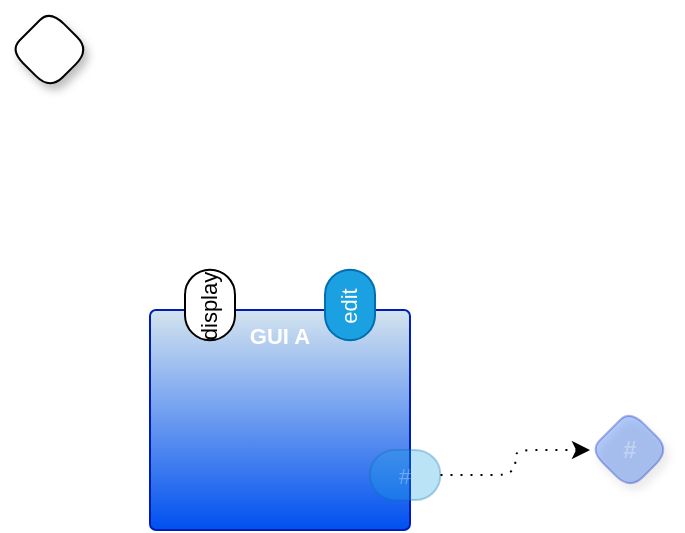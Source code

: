 <mxfile version="27.0.9">
  <diagram name="Page-1" id="90SzeReyr7TxUAfX1vWO">
    <mxGraphModel dx="1092" dy="599" grid="1" gridSize="10" guides="1" tooltips="1" connect="1" arrows="1" fold="1" page="1" pageScale="1" pageWidth="1100" pageHeight="850" math="0" shadow="0">
      <root>
        <mxCell id="0" />
        <mxCell id="1" parent="0" />
        <mxCell id="MiGzIa-5hMcqMzXC5Xjc-1" value="GUI A" style="rounded=1;whiteSpace=wrap;html=1;sketch=0;container=1;recursiveResize=0;verticalAlign=top;arcSize=6;fontStyle=1;autosize=0;points=[];absoluteArcSize=1;shadow=0;strokeColor=#001DBC;fillColor=#D4E4EF;fontColor=#ffffff;fontFamily=Helvetica;fontSize=11;gradientColor=#0050EF;" vertex="1" parent="1">
          <mxGeometry x="100" y="230" width="130" height="110" as="geometry">
            <mxRectangle x="-98" y="-1230" width="99" height="26" as="alternateBounds" />
          </mxGeometry>
        </mxCell>
        <mxCell id="MiGzIa-5hMcqMzXC5Xjc-2" value="#" style="rounded=1;whiteSpace=wrap;html=1;sketch=0;points=[[0,0.5,0,0,0],[1,0.5,0,0,0]];fillColor=#1ba1e2;fontColor=#ffffff;strokeColor=#006EAF;arcSize=50;fontFamily=Helvetica;fontSize=11;textOpacity=30;opacity=30;" vertex="1" parent="MiGzIa-5hMcqMzXC5Xjc-1">
          <mxGeometry x="110" y="70" width="35.25" height="25" as="geometry" />
        </mxCell>
        <mxCell id="MiGzIa-5hMcqMzXC5Xjc-3" value="edit" style="rounded=1;whiteSpace=wrap;html=1;sketch=0;points=[[0,0.5,0,0,0],[1,0.5,0,0,0]];fillColor=#1ba1e2;fontColor=#ffffff;strokeColor=#006EAF;arcSize=50;fontFamily=Helvetica;fontSize=11;rotation=-90;" vertex="1" parent="MiGzIa-5hMcqMzXC5Xjc-1">
          <mxGeometry x="82.385" y="-15.005" width="35.25" height="25" as="geometry" />
        </mxCell>
        <mxCell id="MiGzIa-5hMcqMzXC5Xjc-4" value="display" style="rounded=1;whiteSpace=wrap;html=1;sketch=0;points=[[0,0.5,0,0,0],[1,0.5,0,0,0]];arcSize=50;fontFamily=Helvetica;fontSize=11;rotation=-90;" vertex="1" parent="MiGzIa-5hMcqMzXC5Xjc-1">
          <mxGeometry x="12.375" y="-15.005" width="35.25" height="25" as="geometry" />
        </mxCell>
        <mxCell id="MiGzIa-5hMcqMzXC5Xjc-5" value="" style="rhombus;whiteSpace=wrap;html=1;rounded=1;fontStyle=1;glass=0;sketch=0;fontSize=12;points=[[0,0.5,0,0,0],[0.5,0,0,0,0],[0.5,1,0,0,0],[1,0.5,0,0,0]];shadow=1;fontFamily=Helvetica;fontColor=default;" vertex="1" parent="1">
          <mxGeometry x="30" y="80" width="40" height="40" as="geometry" />
        </mxCell>
        <mxCell id="MiGzIa-5hMcqMzXC5Xjc-6" value="#" style="rhombus;whiteSpace=wrap;html=1;rounded=1;fillColor=#0050ef;fontColor=#ffffff;strokeColor=#001DBC;fontStyle=1;glass=0;sketch=0;fontSize=12;points=[[0,0.5,0,0,0],[0.5,0,0,0,0],[0.5,1,0,0,0],[1,0.5,0,0,0]];shadow=1;fontFamily=Helvetica;opacity=30;textOpacity=30;" vertex="1" parent="1">
          <mxGeometry x="320" y="280" width="40" height="40" as="geometry" />
        </mxCell>
        <mxCell id="MiGzIa-5hMcqMzXC5Xjc-7" style="edgeStyle=orthogonalEdgeStyle;rounded=1;orthogonalLoop=1;jettySize=auto;html=1;exitX=1;exitY=0.5;exitDx=0;exitDy=0;exitPerimeter=0;entryX=0;entryY=0.5;entryDx=0;entryDy=0;entryPerimeter=0;curved=0;dashed=1;dashPattern=1 4;" edge="1" parent="1" source="MiGzIa-5hMcqMzXC5Xjc-2" target="MiGzIa-5hMcqMzXC5Xjc-6">
          <mxGeometry relative="1" as="geometry" />
        </mxCell>
      </root>
    </mxGraphModel>
  </diagram>
</mxfile>
